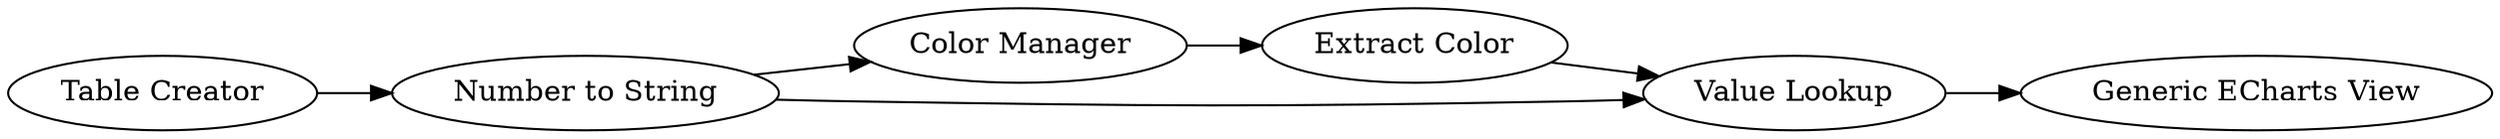 digraph {
	1 [label="Table Creator"]
	2 [label="Color Manager"]
	4 [label="Number to String"]
	7 [label="Extract Color"]
	10 [label="Generic ECharts View"]
	12 [label="Value Lookup"]
	1 -> 4
	2 -> 7
	4 -> 2
	4 -> 12
	7 -> 12
	12 -> 10
	rankdir=LR
}
